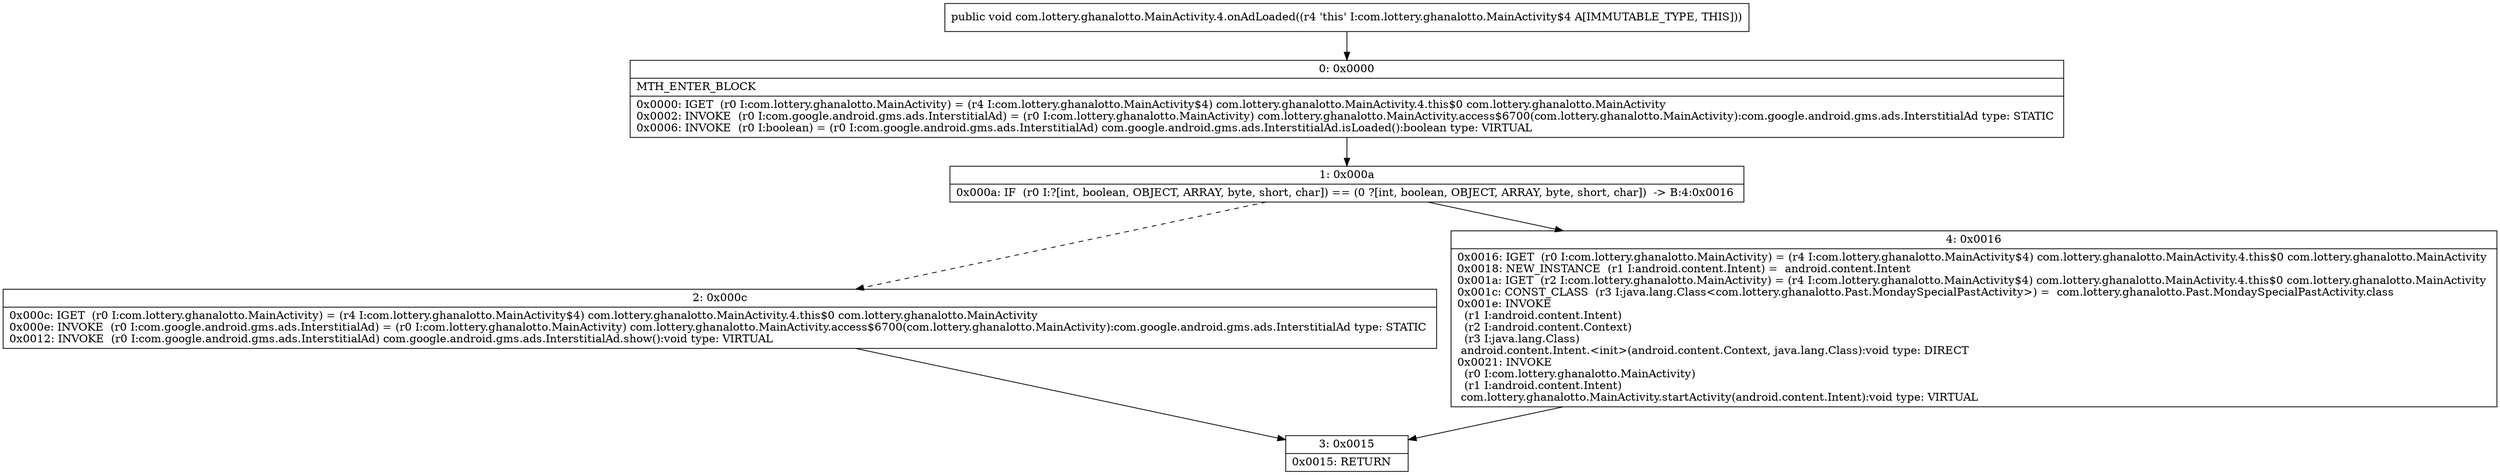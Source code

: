 digraph "CFG forcom.lottery.ghanalotto.MainActivity.4.onAdLoaded()V" {
Node_0 [shape=record,label="{0\:\ 0x0000|MTH_ENTER_BLOCK\l|0x0000: IGET  (r0 I:com.lottery.ghanalotto.MainActivity) = (r4 I:com.lottery.ghanalotto.MainActivity$4) com.lottery.ghanalotto.MainActivity.4.this$0 com.lottery.ghanalotto.MainActivity \l0x0002: INVOKE  (r0 I:com.google.android.gms.ads.InterstitialAd) = (r0 I:com.lottery.ghanalotto.MainActivity) com.lottery.ghanalotto.MainActivity.access$6700(com.lottery.ghanalotto.MainActivity):com.google.android.gms.ads.InterstitialAd type: STATIC \l0x0006: INVOKE  (r0 I:boolean) = (r0 I:com.google.android.gms.ads.InterstitialAd) com.google.android.gms.ads.InterstitialAd.isLoaded():boolean type: VIRTUAL \l}"];
Node_1 [shape=record,label="{1\:\ 0x000a|0x000a: IF  (r0 I:?[int, boolean, OBJECT, ARRAY, byte, short, char]) == (0 ?[int, boolean, OBJECT, ARRAY, byte, short, char])  \-\> B:4:0x0016 \l}"];
Node_2 [shape=record,label="{2\:\ 0x000c|0x000c: IGET  (r0 I:com.lottery.ghanalotto.MainActivity) = (r4 I:com.lottery.ghanalotto.MainActivity$4) com.lottery.ghanalotto.MainActivity.4.this$0 com.lottery.ghanalotto.MainActivity \l0x000e: INVOKE  (r0 I:com.google.android.gms.ads.InterstitialAd) = (r0 I:com.lottery.ghanalotto.MainActivity) com.lottery.ghanalotto.MainActivity.access$6700(com.lottery.ghanalotto.MainActivity):com.google.android.gms.ads.InterstitialAd type: STATIC \l0x0012: INVOKE  (r0 I:com.google.android.gms.ads.InterstitialAd) com.google.android.gms.ads.InterstitialAd.show():void type: VIRTUAL \l}"];
Node_3 [shape=record,label="{3\:\ 0x0015|0x0015: RETURN   \l}"];
Node_4 [shape=record,label="{4\:\ 0x0016|0x0016: IGET  (r0 I:com.lottery.ghanalotto.MainActivity) = (r4 I:com.lottery.ghanalotto.MainActivity$4) com.lottery.ghanalotto.MainActivity.4.this$0 com.lottery.ghanalotto.MainActivity \l0x0018: NEW_INSTANCE  (r1 I:android.content.Intent) =  android.content.Intent \l0x001a: IGET  (r2 I:com.lottery.ghanalotto.MainActivity) = (r4 I:com.lottery.ghanalotto.MainActivity$4) com.lottery.ghanalotto.MainActivity.4.this$0 com.lottery.ghanalotto.MainActivity \l0x001c: CONST_CLASS  (r3 I:java.lang.Class\<com.lottery.ghanalotto.Past.MondaySpecialPastActivity\>) =  com.lottery.ghanalotto.Past.MondaySpecialPastActivity.class \l0x001e: INVOKE  \l  (r1 I:android.content.Intent)\l  (r2 I:android.content.Context)\l  (r3 I:java.lang.Class)\l android.content.Intent.\<init\>(android.content.Context, java.lang.Class):void type: DIRECT \l0x0021: INVOKE  \l  (r0 I:com.lottery.ghanalotto.MainActivity)\l  (r1 I:android.content.Intent)\l com.lottery.ghanalotto.MainActivity.startActivity(android.content.Intent):void type: VIRTUAL \l}"];
MethodNode[shape=record,label="{public void com.lottery.ghanalotto.MainActivity.4.onAdLoaded((r4 'this' I:com.lottery.ghanalotto.MainActivity$4 A[IMMUTABLE_TYPE, THIS])) }"];
MethodNode -> Node_0;
Node_0 -> Node_1;
Node_1 -> Node_2[style=dashed];
Node_1 -> Node_4;
Node_2 -> Node_3;
Node_4 -> Node_3;
}

